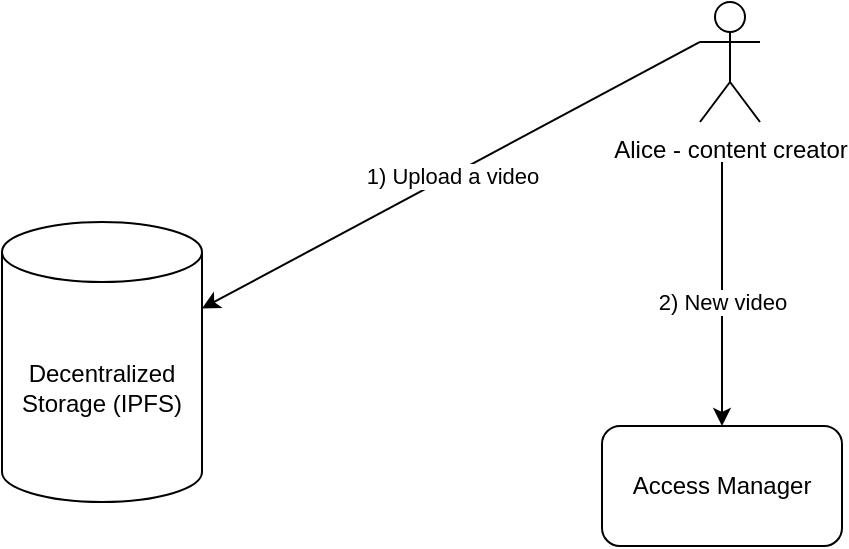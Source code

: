 <mxfile>
    <diagram id="qeXTaP9J9YP38mxGaQYU" name="Page-1">
        <mxGraphModel dx="1202" dy="557" grid="1" gridSize="10" guides="1" tooltips="1" connect="1" arrows="1" fold="1" page="1" pageScale="1" pageWidth="1169" pageHeight="827" math="0" shadow="0">
            <root>
                <mxCell id="0"/>
                <mxCell id="1" parent="0"/>
                <mxCell id="ReaQBcY6dgilL2wruTsK-4" value="Access Manager" style="rounded=1;whiteSpace=wrap;html=1;" parent="1" vertex="1">
                    <mxGeometry x="440" y="332" width="120" height="60" as="geometry"/>
                </mxCell>
                <mxCell id="ReaQBcY6dgilL2wruTsK-5" value="Decentralized Storage (IPFS)" style="shape=cylinder3;whiteSpace=wrap;html=1;boundedLbl=1;backgroundOutline=1;size=15;" parent="1" vertex="1">
                    <mxGeometry x="140" y="230" width="100" height="140" as="geometry"/>
                </mxCell>
                <mxCell id="ReaQBcY6dgilL2wruTsK-6" value="2) New video" style="edgeStyle=none;rounded=0;orthogonalLoop=1;jettySize=auto;html=1;entryX=0.5;entryY=0;entryDx=0;entryDy=0;" parent="1" target="ReaQBcY6dgilL2wruTsK-4" edge="1">
                    <mxGeometry x="0.061" relative="1" as="geometry">
                        <mxPoint x="500" y="200" as="sourcePoint"/>
                        <mxPoint x="190" y="240" as="targetPoint"/>
                        <mxPoint as="offset"/>
                    </mxGeometry>
                </mxCell>
                <mxCell id="ReaQBcY6dgilL2wruTsK-13" value="1) Upload a video" style="edgeStyle=none;rounded=0;orthogonalLoop=1;jettySize=auto;html=1;exitX=0;exitY=0.333;exitDx=0;exitDy=0;exitPerimeter=0;" parent="1" source="ReaQBcY6dgilL2wruTsK-7" target="ReaQBcY6dgilL2wruTsK-5" edge="1">
                    <mxGeometry relative="1" as="geometry"/>
                </mxCell>
                <mxCell id="ReaQBcY6dgilL2wruTsK-7" value="Alice - content creator" style="shape=umlActor;verticalLabelPosition=bottom;verticalAlign=top;html=1;outlineConnect=0;" parent="1" vertex="1">
                    <mxGeometry x="489" y="120" width="30" height="60" as="geometry"/>
                </mxCell>
            </root>
        </mxGraphModel>
    </diagram>
</mxfile>